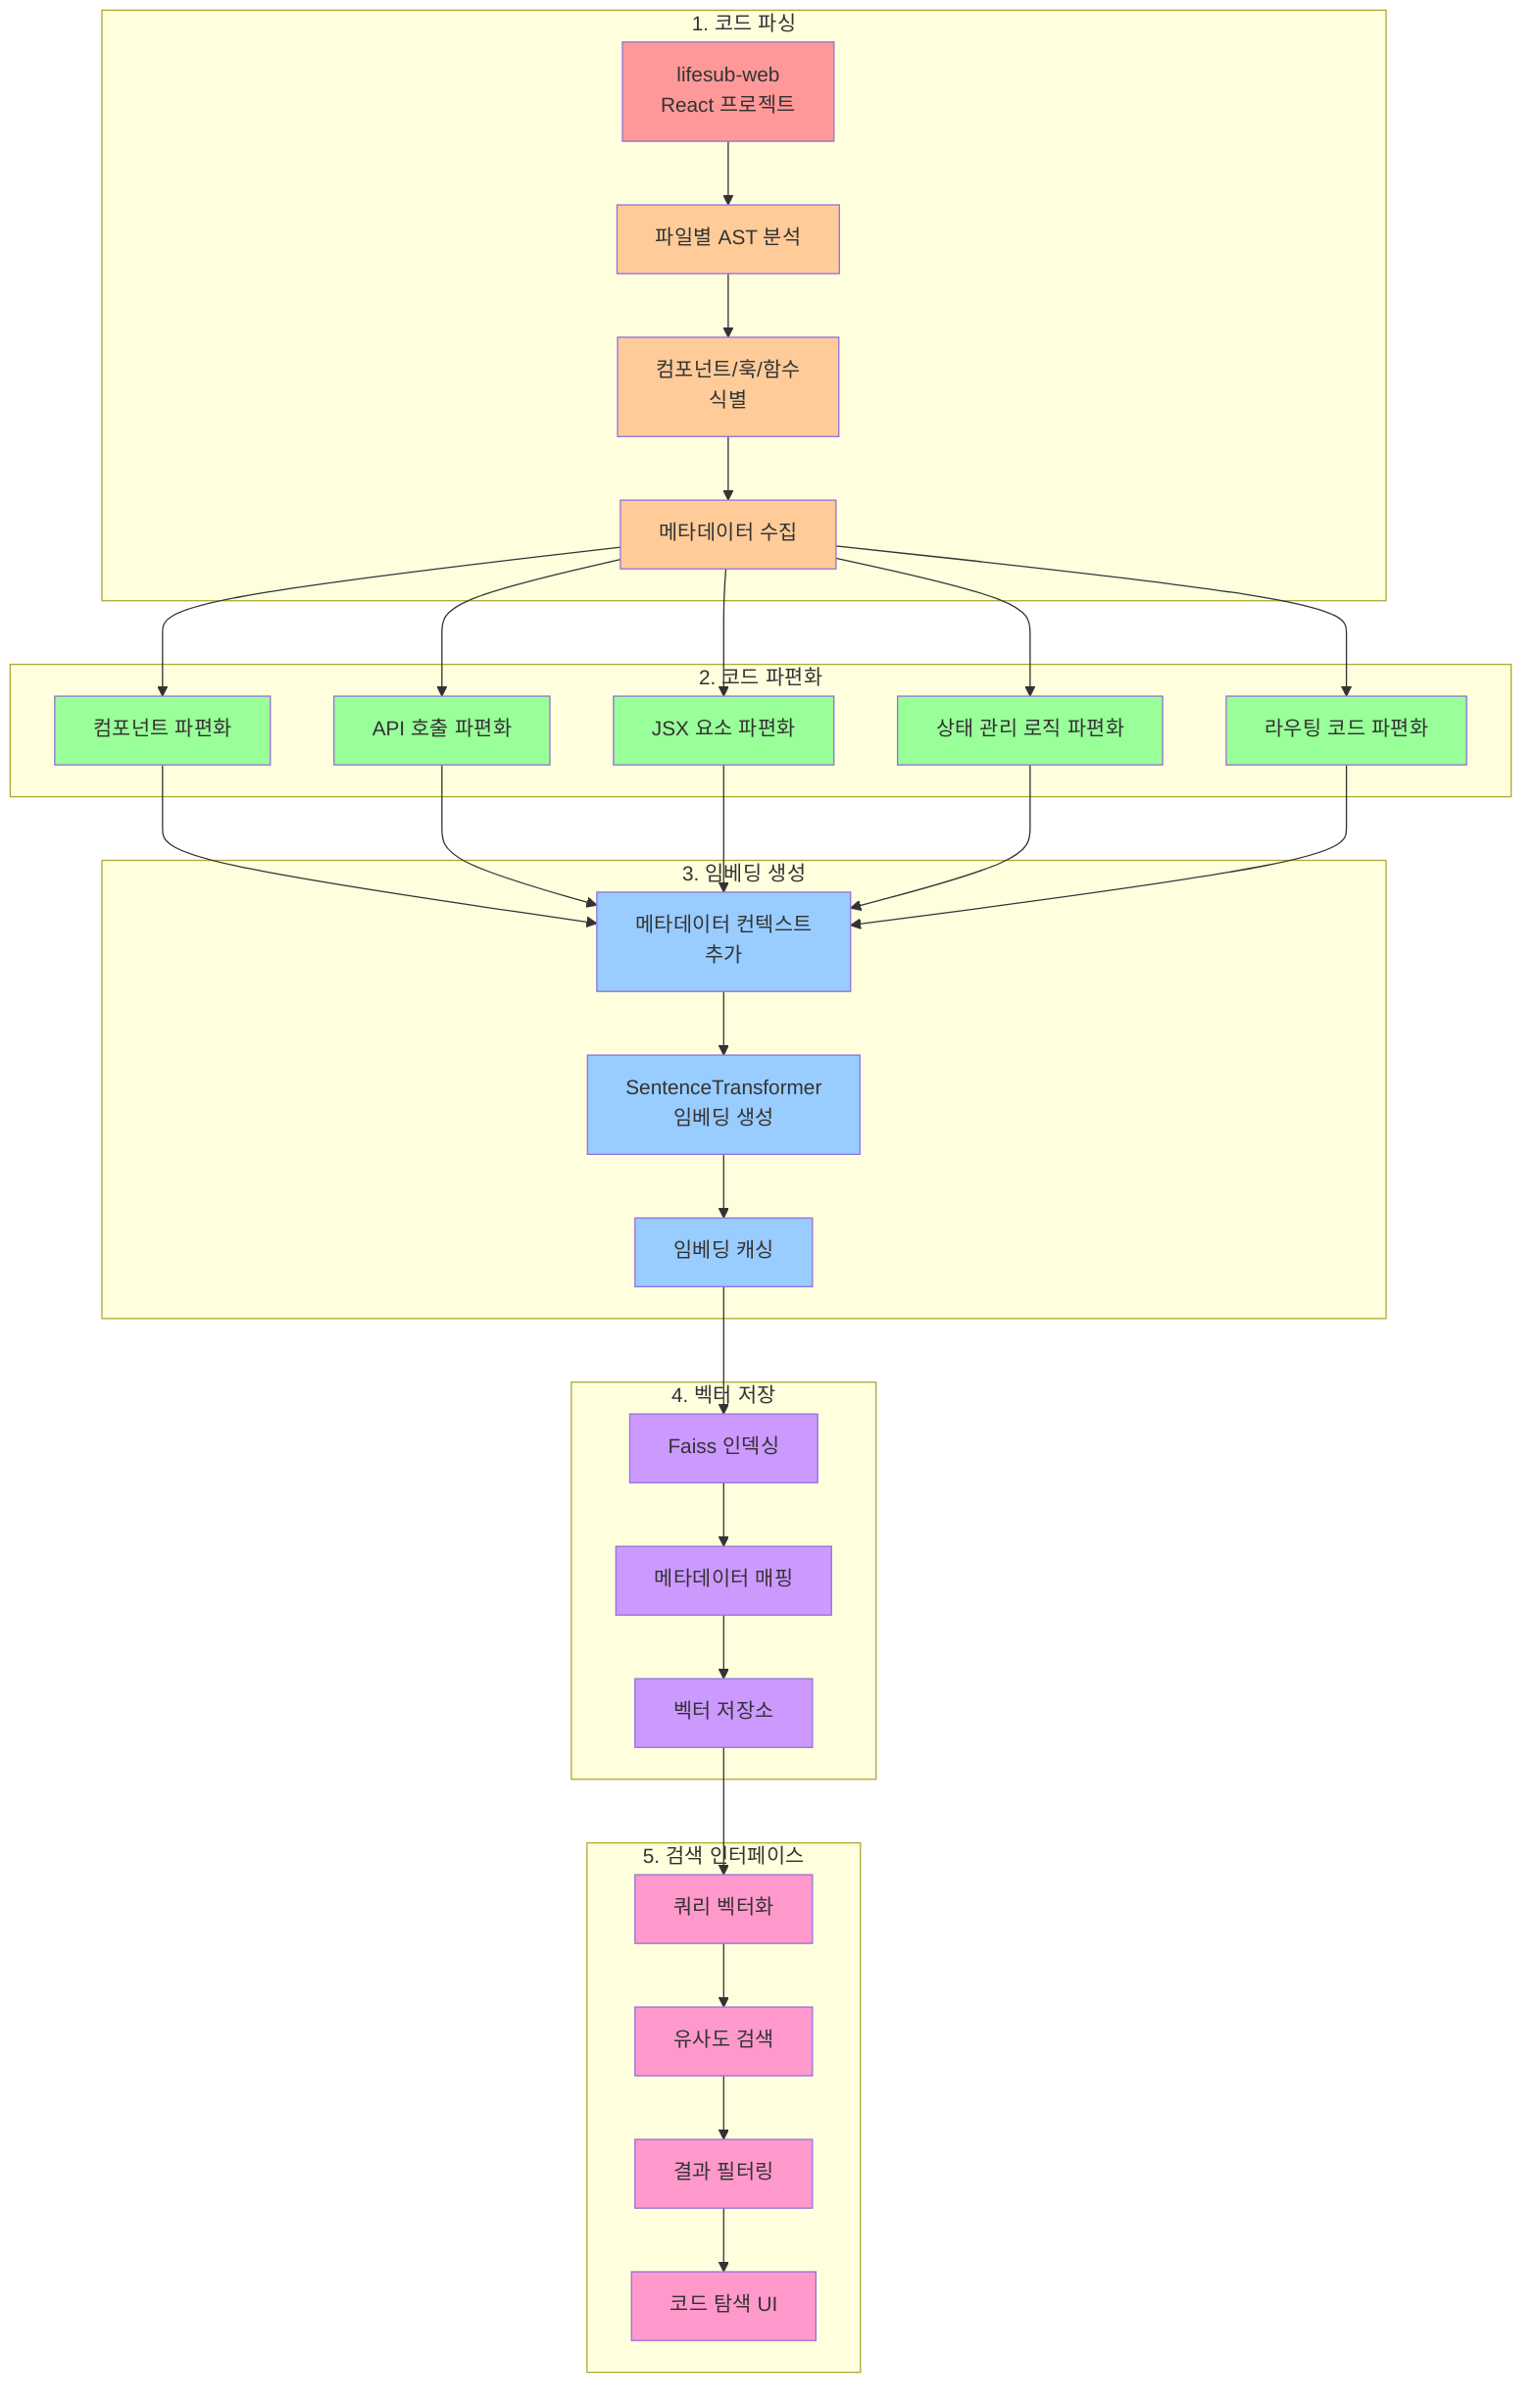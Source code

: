 flowchart TB
    subgraph "1. 코드 파싱"
    A[lifesub-web\nReact 프로젝트] --> B[파일별 AST 분석]
    B --> C[컴포넌트/훅/함수\n식별]
    C --> D[메타데이터 수집]
    end
    
    subgraph "2. 코드 파편화"
    D --> E[컴포넌트 파편화]
    D --> F[API 호출 파편화]
    D --> G[JSX 요소 파편화]
    D --> H[상태 관리 로직 파편화]
    D --> I[라우팅 코드 파편화]
    end
    
    subgraph "3. 임베딩 생성"
    E & F & G & H & I --> J[메타데이터 컨텍스트\n추가]
    J --> K[SentenceTransformer\n임베딩 생성]
    K --> L[임베딩 캐싱]
    end
    
    subgraph "4. 벡터 저장"
    L --> M[Faiss 인덱싱]
    M --> N[메타데이터 매핑]
    N --> O[벡터 저장소]
    end
    
    subgraph "5. 검색 인터페이스"
    O --> P[쿼리 벡터화]
    P --> Q[유사도 검색]
    Q --> R[결과 필터링]
    R --> S[코드 탐색 UI]
    end
    
    style A fill:#ff9999
    style B fill:#ffcc99
    style C fill:#ffcc99
    style D fill:#ffcc99
    style E fill:#99ff99
    style F fill:#99ff99
    style G fill:#99ff99
    style H fill:#99ff99
    style I fill:#99ff99
    style J fill:#99ccff
    style K fill:#99ccff
    style L fill:#99ccff
    style M fill:#cc99ff
    style N fill:#cc99ff
    style O fill:#cc99ff
    style P fill:#ff99cc
    style Q fill:#ff99cc
    style R fill:#ff99cc
    style S fill:#ff99cc